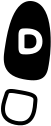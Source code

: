 <?xml version="1.0" encoding="UTF-8"?>
<dia:diagram xmlns:dia="http://www.lysator.liu.se/~alla/dia/">
  <dia:layer name="Segundo Plano" visible="true" connectable="true" active="true">
    <dia:object type="Standard - Beziergon" version="0" id="O0">
      <dia:attribute name="obj_pos">
        <dia:point val="6,0"/>
      </dia:attribute>
      <dia:attribute name="obj_bb">
        <dia:rectangle val="4.516,-0.12;6.863,3.846"/>
      </dia:attribute>
      <dia:attribute name="bez_points">
        <dia:point val="6,0"/>
        <dia:point val="5.1,-0.217"/>
        <dia:point val="4.796,1.411"/>
        <dia:point val="4.696,2.062"/>
        <dia:point val="4.596,2.713"/>
        <dia:point val="4.4,3.473"/>
        <dia:point val="5.5,3.69"/>
        <dia:point val="6.6,3.907"/>
        <dia:point val="6.6,3.473"/>
        <dia:point val="6.7,2.822"/>
        <dia:point val="6.8,2.171"/>
        <dia:point val="6.9,0.217"/>
      </dia:attribute>
      <dia:attribute name="corner_types">
        <dia:enum val="2"/>
        <dia:enum val="2"/>
        <dia:enum val="2"/>
        <dia:enum val="2"/>
        <dia:enum val="2"/>
      </dia:attribute>
      <dia:attribute name="line_width">
        <dia:real val="0.2"/>
      </dia:attribute>
      <dia:attribute name="inner_color">
        <dia:color val="#000000ff"/>
      </dia:attribute>
      <dia:attribute name="show_background">
        <dia:boolean val="true"/>
      </dia:attribute>
    </dia:object>
    <dia:object type="Standard - Beziergon" version="0" id="O1">
      <dia:attribute name="obj_pos">
        <dia:point val="5.396,4.45"/>
      </dia:attribute>
      <dia:attribute name="obj_bb">
        <dia:rectangle val="4.377,4.278;6.201,6.098"/>
      </dia:attribute>
      <dia:attribute name="bez_points">
        <dia:point val="5.396,4.45"/>
        <dia:point val="4.796,4.341"/>
        <dia:point val="4.696,4.341"/>
        <dia:point val="4.646,4.558"/>
        <dia:point val="4.596,4.775"/>
        <dia:point val="4.096,5.752"/>
        <dia:point val="5.096,5.969"/>
        <dia:point val="6.096,6.186"/>
        <dia:point val="6.063,5.137"/>
        <dia:point val="6.096,4.884"/>
        <dia:point val="6.13,4.631"/>
        <dia:point val="5.996,4.558"/>
      </dia:attribute>
      <dia:attribute name="corner_types">
        <dia:enum val="2"/>
        <dia:enum val="2"/>
        <dia:enum val="2"/>
        <dia:enum val="2"/>
        <dia:enum val="2"/>
      </dia:attribute>
      <dia:attribute name="line_width">
        <dia:real val="0.2"/>
      </dia:attribute>
      <dia:attribute name="inner_color">
        <dia:color val="#000000ff"/>
      </dia:attribute>
      <dia:attribute name="show_background">
        <dia:boolean val="false"/>
      </dia:attribute>
    </dia:object>
    <dia:object type="Standard - Path" version="0" id="O2">
      <dia:attribute name="obj_pos">
        <dia:point val="5.3,1.6"/>
      </dia:attribute>
      <dia:attribute name="obj_bb">
        <dia:rectangle val="5.25,1.25;6.45,2.55"/>
      </dia:attribute>
      <dia:attribute name="meta">
        <dia:composite type="dict"/>
      </dia:attribute>
      <dia:attribute name="bez_points">
        <dia:bezpoint type="moveto" p1="5.3,1.6"/>
        <dia:bezpoint type="curveto" p1="5.3,1.3" p2="5.4,1.3" p3="5.6,1.3"/>
        <dia:bezpoint type="curveto" p1="5.8,1.3" p2="6.4,1.3" p3="6.4,1.9"/>
        <dia:bezpoint type="curveto" p1="6.4,2.5" p2="5.8,2.5" p3="5.6,2.5"/>
        <dia:bezpoint type="curveto" p1="5.4,2.5" p2="5.3,2.5" p3="5.3,2.2"/>
        <dia:bezpoint type="curveto" p1="5.3,1.9" p2="5.3,1.9" p3="5.3,1.6"/>
        <dia:bezpoint type="moveto" p1="5.5,1.6"/>
        <dia:bezpoint type="curveto" p1="5.5,1.5" p2="5.6,1.5" p3="5.8,1.5"/>
        <dia:bezpoint type="curveto" p1="6,1.5" p2="6.2,1.6" p3="6.2,1.9"/>
        <dia:bezpoint type="curveto" p1="6.2,2.2" p2="6,2.3" p3="5.8,2.3"/>
        <dia:bezpoint type="curveto" p1="5.6,2.3" p2="5.5,2.3" p3="5.5,2.2"/>
        <dia:bezpoint type="curveto" p1="5.5,2.1" p2="5.5,1.7" p3="5.5,1.6"/>
      </dia:attribute>
      <dia:attribute name="stroke_or_fill">
        <dia:enum val="3"/>
      </dia:attribute>
      <dia:attribute name="line_width">
        <dia:real val="0.1"/>
      </dia:attribute>
      <dia:attribute name="line_colour">
        <dia:color val="#ffffffff"/>
      </dia:attribute>
      <dia:attribute name="line_style">
        <dia:enum val="0"/>
        <dia:real val="1"/>
      </dia:attribute>
      <dia:attribute name="line_join">
        <dia:enum val="0"/>
      </dia:attribute>
      <dia:attribute name="line_caps">
        <dia:enum val="0"/>
      </dia:attribute>
      <dia:attribute name="fill_colour">
        <dia:color val="#ffffffff"/>
      </dia:attribute>
      <dia:attribute name="show_control_lines">
        <dia:boolean val="false"/>
      </dia:attribute>
      <dia:attribute name="pattern"/>
    </dia:object>
  </dia:layer>
</dia:diagram>
